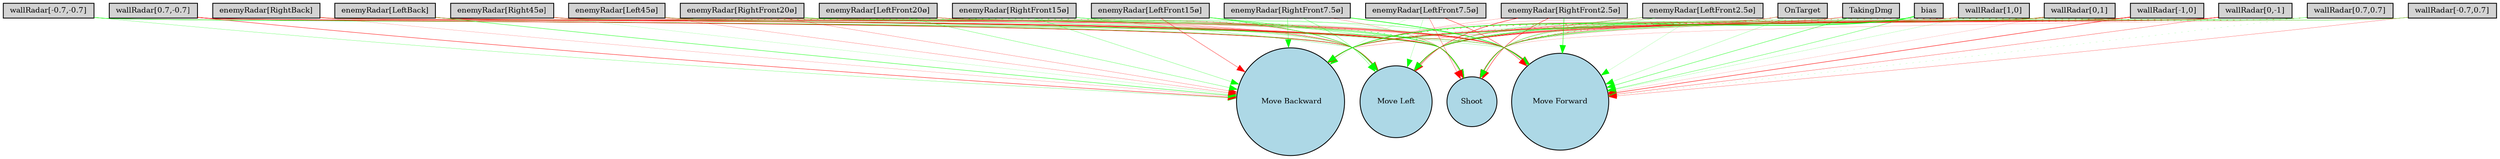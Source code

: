 digraph {
	node [fontsize=9 height=0.2 shape=circle width=0.2]
	"wallRadar[1,0]" [fillcolor=lightgray shape=box style=filled]
	"wallRadar[0,1]" [fillcolor=lightgray shape=box style=filled]
	"wallRadar[-1,0]" [fillcolor=lightgray shape=box style=filled]
	"wallRadar[0,-1]" [fillcolor=lightgray shape=box style=filled]
	"wallRadar[0.7,0.7]" [fillcolor=lightgray shape=box style=filled]
	"wallRadar[-0.7,0.7]" [fillcolor=lightgray shape=box style=filled]
	"wallRadar[-0.7,-0.7]" [fillcolor=lightgray shape=box style=filled]
	"wallRadar[0.7,-0.7]" [fillcolor=lightgray shape=box style=filled]
	"enemyRadar[RightBack]" [fillcolor=lightgray shape=box style=filled]
	"enemyRadar[LeftBack]" [fillcolor=lightgray shape=box style=filled]
	"enemyRadar[Right45ø]" [fillcolor=lightgray shape=box style=filled]
	"enemyRadar[Left45ø]" [fillcolor=lightgray shape=box style=filled]
	"enemyRadar[RightFront20ø]" [fillcolor=lightgray shape=box style=filled]
	"enemyRadar[LeftFront20ø]" [fillcolor=lightgray shape=box style=filled]
	"enemyRadar[RightFront15ø]" [fillcolor=lightgray shape=box style=filled]
	"enemyRadar[LeftFront15ø]" [fillcolor=lightgray shape=box style=filled]
	"enemyRadar[RightFront7.5ø]" [fillcolor=lightgray shape=box style=filled]
	"enemyRadar[LeftFront7.5ø]" [fillcolor=lightgray shape=box style=filled]
	"enemyRadar[RightFront2.5ø]" [fillcolor=lightgray shape=box style=filled]
	"enemyRadar[LeftFront2.5ø]" [fillcolor=lightgray shape=box style=filled]
	OnTarget [fillcolor=lightgray shape=box style=filled]
	TakingDmg [fillcolor=lightgray shape=box style=filled]
	bias [fillcolor=lightgray shape=box style=filled]
	Shoot [fillcolor=lightblue style=filled]
	"Move Forward" [fillcolor=lightblue style=filled]
	" Move Backward" [fillcolor=lightblue style=filled]
	"Move Left" [fillcolor=lightblue style=filled]
	"wallRadar[1,0]" -> Shoot [color=red penwidth=0.21262126208475474 style=solid]
	"wallRadar[1,0]" -> "Move Forward" [color=green penwidth=0.14018866618037074 style=solid]
	"wallRadar[1,0]" -> " Move Backward" [color=red penwidth=0.15222312686760553 style=solid]
	"wallRadar[1,0]" -> "Move Left" [color=red penwidth=0.19084443006345875 style=solid]
	"wallRadar[0,1]" -> Shoot [color=green penwidth=0.3773749240535237 style=solid]
	"wallRadar[0,1]" -> "Move Forward" [color=red penwidth=0.11812857747564554 style=solid]
	"wallRadar[0,1]" -> " Move Backward" [color=green penwidth=0.5539360207538133 style=solid]
	"wallRadar[0,1]" -> "Move Left" [color=red penwidth=0.49405069478173325 style=solid]
	"wallRadar[-1,0]" -> Shoot [color=green penwidth=0.29517759920651565 style=solid]
	"wallRadar[-1,0]" -> "Move Forward" [color=red penwidth=0.5224559647980213 style=solid]
	"wallRadar[-1,0]" -> " Move Backward" [color=red penwidth=0.3541544999921826 style=solid]
	"wallRadar[-1,0]" -> "Move Left" [color=red penwidth=0.4701511650696576 style=solid]
	"wallRadar[0,-1]" -> Shoot [color=red penwidth=0.36048579344163145 style=solid]
	"wallRadar[0,-1]" -> "Move Forward" [color=red penwidth=0.293797619866045 style=solid]
	"wallRadar[0,-1]" -> " Move Backward" [color=red penwidth=0.42361320888573384 style=solid]
	"wallRadar[0,-1]" -> "Move Left" [color=red penwidth=0.23592952160644215 style=solid]
	"wallRadar[0.7,0.7]" -> Shoot [color=red penwidth=0.3261052293407919 style=dotted]
	"wallRadar[0.7,0.7]" -> "Move Forward" [color=green penwidth=0.124462725390546 style=dotted]
	"wallRadar[0.7,0.7]" -> " Move Backward" [color=red penwidth=0.24130150121474458 style=dotted]
	"wallRadar[0.7,0.7]" -> "Move Left" [color=green penwidth=0.3519621487070841 style=solid]
	"wallRadar[-0.7,0.7]" -> Shoot [color=red penwidth=0.14738631710973182 style=solid]
	"wallRadar[-0.7,0.7]" -> "Move Forward" [color=red penwidth=0.23550575658628667 style=solid]
	"wallRadar[-0.7,0.7]" -> " Move Backward" [color=green penwidth=0.13563762680574115 style=solid]
	"wallRadar[-0.7,0.7]" -> "Move Left" [color=green penwidth=0.2203876877120466 style=solid]
	"wallRadar[-0.7,-0.7]" -> Shoot [color=red penwidth=0.10157385767161288 style=solid]
	"wallRadar[-0.7,-0.7]" -> "Move Forward" [color=green penwidth=0.31541321683137147 style=solid]
	"wallRadar[-0.7,-0.7]" -> " Move Backward" [color=green penwidth=0.23023392938655915 style=solid]
	"wallRadar[-0.7,-0.7]" -> "Move Left" [color=green penwidth=0.4560543737527989 style=solid]
	"wallRadar[0.7,-0.7]" -> Shoot [color=red penwidth=0.3326845459949597 style=solid]
	"wallRadar[0.7,-0.7]" -> "Move Forward" [color=red penwidth=0.20181115720077894 style=solid]
	"wallRadar[0.7,-0.7]" -> " Move Backward" [color=red penwidth=0.4682880673267089 style=solid]
	"wallRadar[0.7,-0.7]" -> "Move Left" [color=red penwidth=0.5090868456513198 style=solid]
	"enemyRadar[RightBack]" -> Shoot [color=red penwidth=0.6420497333713587 style=solid]
	"enemyRadar[RightBack]" -> "Move Forward" [color=green penwidth=0.13910941843642502 style=solid]
	"enemyRadar[RightBack]" -> " Move Backward" [color=red penwidth=0.15393899512812642 style=solid]
	"enemyRadar[RightBack]" -> "Move Left" [color=red penwidth=0.10949232886516316 style=solid]
	"enemyRadar[LeftBack]" -> Shoot [color=red penwidth=0.41018087885356247 style=solid]
	"enemyRadar[LeftBack]" -> "Move Forward" [color=green penwidth=0.18724975438943486 style=solid]
	"enemyRadar[LeftBack]" -> " Move Backward" [color=green penwidth=0.4468435692370797 style=solid]
	"enemyRadar[LeftBack]" -> "Move Left" [color=red penwidth=0.2980452077539601 style=solid]
	"enemyRadar[Right45ø]" -> Shoot [color=green penwidth=0.35756361011703786 style=solid]
	"enemyRadar[Right45ø]" -> "Move Forward" [color=red penwidth=0.5113747693292622 style=solid]
	"enemyRadar[Right45ø]" -> " Move Backward" [color=green penwidth=0.13046737195949565 style=solid]
	"enemyRadar[Right45ø]" -> "Move Left" [color=red penwidth=0.23564900001718003 style=solid]
	"enemyRadar[Left45ø]" -> Shoot [color=green penwidth=0.3741720281581298 style=dotted]
	"enemyRadar[Left45ø]" -> "Move Forward" [color=red penwidth=0.5011618322844262 style=solid]
	"enemyRadar[Left45ø]" -> " Move Backward" [color=red penwidth=0.21232161904509966 style=solid]
	"enemyRadar[Left45ø]" -> "Move Left" [color=green penwidth=0.2153827307023346 style=solid]
	"enemyRadar[RightFront20ø]" -> Shoot [color=green penwidth=0.46793968326737223 style=solid]
	"enemyRadar[RightFront20ø]" -> "Move Forward" [color=red penwidth=0.1776962296987442 style=solid]
	"enemyRadar[RightFront20ø]" -> " Move Backward" [color=red penwidth=0.22133341349647617 style=solid]
	"enemyRadar[RightFront20ø]" -> "Move Left" [color=green penwidth=0.2224923521091326 style=solid]
	"enemyRadar[LeftFront20ø]" -> Shoot [color=green penwidth=0.2837582635542646 style=solid]
	"enemyRadar[LeftFront20ø]" -> "Move Forward" [color=red penwidth=0.10100971342521536 style=solid]
	"enemyRadar[LeftFront20ø]" -> " Move Backward" [color=green penwidth=0.2857042798534256 style=solid]
	"enemyRadar[LeftFront20ø]" -> "Move Left" [color=red penwidth=0.30043282241935765 style=solid]
	"enemyRadar[RightFront15ø]" -> Shoot [color=green penwidth=0.13262577013236312 style=solid]
	"enemyRadar[RightFront15ø]" -> "Move Forward" [color=green penwidth=0.2846638625986426 style=solid]
	"enemyRadar[RightFront15ø]" -> " Move Backward" [color=green penwidth=0.24990105416001937 style=solid]
	"enemyRadar[RightFront15ø]" -> "Move Left" [color=green penwidth=0.2368938742860232 style=solid]
	"enemyRadar[LeftFront15ø]" -> Shoot [color=green penwidth=0.30847306953308684 style=solid]
	"enemyRadar[LeftFront15ø]" -> "Move Forward" [color=green penwidth=0.2052778655508929 style=solid]
	"enemyRadar[LeftFront15ø]" -> " Move Backward" [color=red penwidth=0.3648061807972023 style=solid]
	"enemyRadar[LeftFront15ø]" -> "Move Left" [color=green penwidth=0.4978329454375 style=solid]
	"enemyRadar[RightFront7.5ø]" -> Shoot [color=red penwidth=0.2165681983902557 style=solid]
	"enemyRadar[RightFront7.5ø]" -> "Move Forward" [color=green penwidth=0.7153821676257448 style=solid]
	"enemyRadar[RightFront7.5ø]" -> " Move Backward" [color=green penwidth=0.2998376494937599 style=solid]
	"enemyRadar[RightFront7.5ø]" -> "Move Left" [color=green penwidth=0.2788505642775738 style=solid]
	"enemyRadar[LeftFront7.5ø]" -> Shoot [color=red penwidth=0.30530355629148376 style=solid]
	"enemyRadar[LeftFront7.5ø]" -> "Move Forward" [color=red penwidth=0.4241246987415537 style=solid]
	"enemyRadar[LeftFront7.5ø]" -> " Move Backward" [color=green penwidth=0.12298419689095702 style=solid]
	"enemyRadar[LeftFront7.5ø]" -> "Move Left" [color=green penwidth=0.1742851669677633 style=solid]
	"enemyRadar[RightFront2.5ø]" -> Shoot [color=red penwidth=0.46179222760603333 style=solid]
	"enemyRadar[RightFront2.5ø]" -> "Move Forward" [color=green penwidth=0.5263736776832026 style=solid]
	"enemyRadar[RightFront2.5ø]" -> " Move Backward" [color=red penwidth=0.16936194798840593 style=solid]
	"enemyRadar[RightFront2.5ø]" -> "Move Left" [color=red penwidth=0.5180800753146005 style=solid]
	"enemyRadar[LeftFront2.5ø]" -> Shoot [color=green penwidth=0.28679958061667066 style=solid]
	"enemyRadar[LeftFront2.5ø]" -> "Move Forward" [color=green penwidth=0.12706549116932087 style=solid]
	"enemyRadar[LeftFront2.5ø]" -> " Move Backward" [color=red penwidth=0.24627025609101674 style=solid]
	"enemyRadar[LeftFront2.5ø]" -> "Move Left" [color=green penwidth=0.279048932146031 style=solid]
	OnTarget -> Shoot [color=green penwidth=0.2798942812917389 style=solid]
	OnTarget -> "Move Forward" [color=green penwidth=0.18439780040866943 style=solid]
	OnTarget -> " Move Backward" [color=red penwidth=0.4308652082980664 style=dotted]
	OnTarget -> "Move Left" [color=red penwidth=0.27681054527482096 style=solid]
	TakingDmg -> Shoot [color=red penwidth=0.11760606958739213 style=solid]
	TakingDmg -> "Move Forward" [color=green penwidth=0.3986522846517633 style=solid]
	TakingDmg -> " Move Backward" [color=red penwidth=0.34556752445612937 style=solid]
	TakingDmg -> "Move Left" [color=red penwidth=0.15984533565641837 style=dotted]
	bias -> Shoot [color=green penwidth=0.17723366369009286 style=solid]
	bias -> "Move Forward" [color=green penwidth=0.3445435342161456 style=solid]
	bias -> " Move Backward" [color=green penwidth=0.765136605155993 style=solid]
	bias -> "Move Left" [color=green penwidth=0.29804406821876706 style=solid]
}
